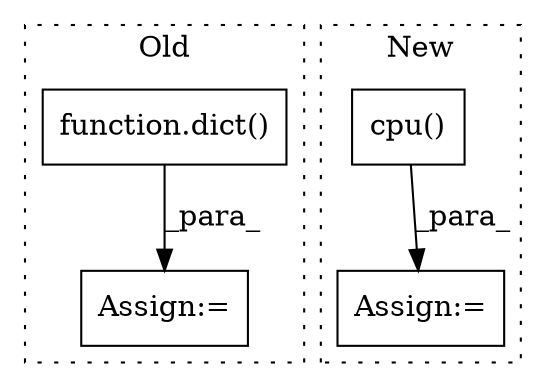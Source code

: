 digraph G {
subgraph cluster0 {
1 [label="function.dict()" a="75" s="23555" l="30" shape="box"];
4 [label="Assign:=" a="68" s="23552" l="3" shape="box"];
label = "Old";
style="dotted";
}
subgraph cluster1 {
2 [label="cpu()" a="75" s="23201" l="22" shape="box"];
3 [label="Assign:=" a="68" s="23277" l="3" shape="box"];
label = "New";
style="dotted";
}
1 -> 4 [label="_para_"];
2 -> 3 [label="_para_"];
}